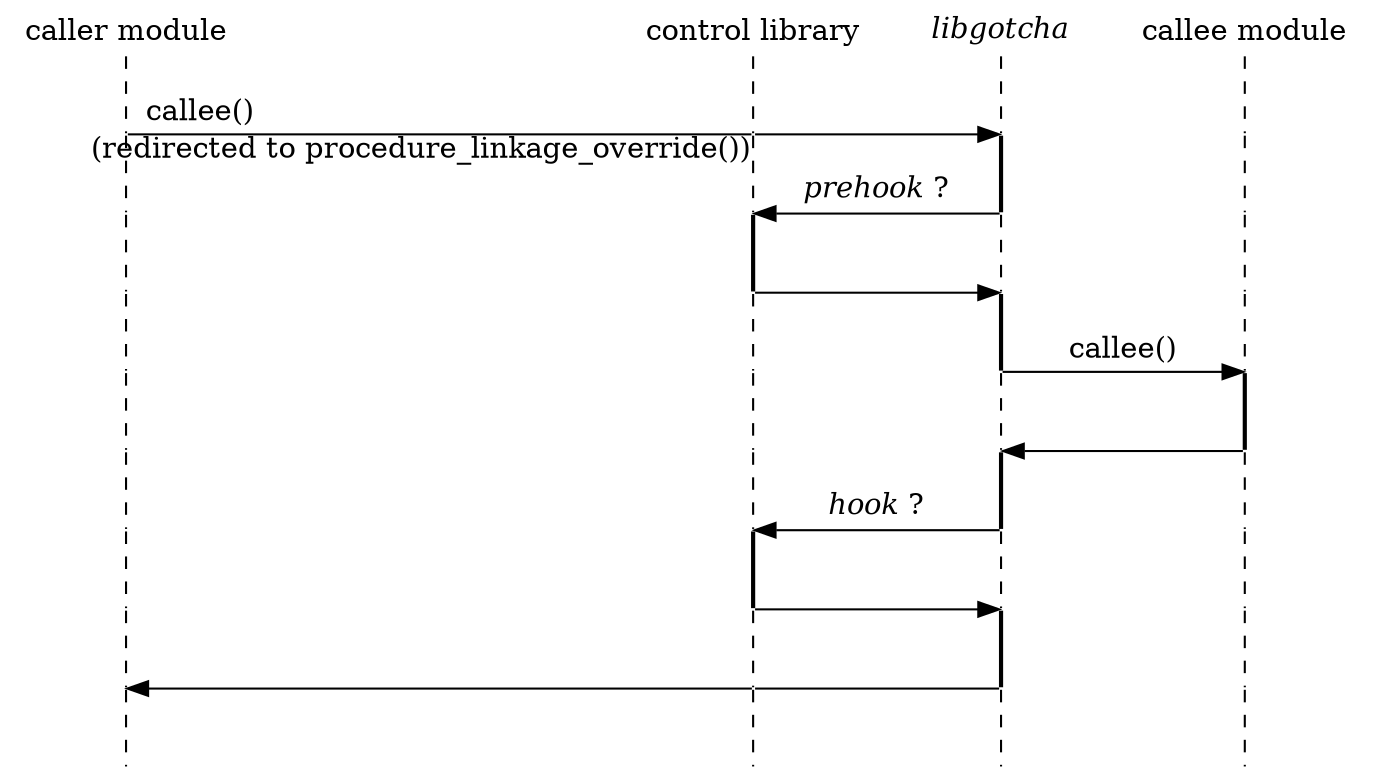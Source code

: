 strict digraph {
	edge [arrowhead=none];
	node [shape=none, width=0, height=0, label=""];

	caller [label="caller module"];
	control [label="control library"];
	gotcha [label=<<i>libgotcha</i>>];
	callee [label="callee module"];

	{
		// This weight must be at least the number of horizontal arrows.
		edge [style=dashed, weight=7];

		caller -> callerA -> callerB -> callerC -> callerD -> callerE -> callerF -> callerG -> callerH -> callerI;

		control -> controlA -> controlB;
		controlB -> controlC [style=solid, penwidth=2];
		controlC -> controlD -> controlE -> controlF;
		controlF -> controlG [style=solid, penwidth=2];
		controlG -> controlH -> controlI;

		gotcha -> gotchaA;
		gotchaA -> gotchaB [style=solid, penwidth=2];
		gotchaB -> gotchaC;
		gotchaC -> gotchaD [style=solid, penwidth=2];
		gotchaD -> gotchaE;
		gotchaE -> gotchaF [style=solid, penwidth=2];
		gotchaF -> gotchaG;
		gotchaG -> gotchaH [style=solid, penwidth=2];
		gotchaH -> gotchaI;

		callee -> calleeA -> calleeB -> calleeC -> calleeD;
		calleeD -> calleeE [style=solid, penwidth=2];
		calleeE -> calleeF -> calleeG -> calleeH -> calleeI;
	}

	{
		rank=same;
		callerA -> controlA [label="callee()                                                   ", headlabel="(redirected to procedure_linkage_override())"];
		controlA -> gotchaA [arrowhead=normal];
	}

	{
		rank=same;
		controlB -> gotchaB [label=<<i>prehook</i> ?>, arrowhead=normal, dir=back];
	}

	{
		rank=same;
		controlC -> gotchaC [arrowhead=normal];
	}

	{
		rank=same;
		gotchaD -> calleeD [label="callee()", arrowhead=normal];
	}

	{
		rank=same;
		gotchaE -> calleeE [arrowhead=normal, dir=back];
	}

	{
		rank=same;
		controlF -> gotchaF [label=<<i>hook</i> ?>, arrowhead=normal, dir=back];
	}

	{
		rank=same;
		controlG -> gotchaG [arrowhead=normal];
	}

	{
		rank=same;
		callerH -> controlH [arrowhead=normal, dir=back];
		controlH -> gotchaH;
	}
}
